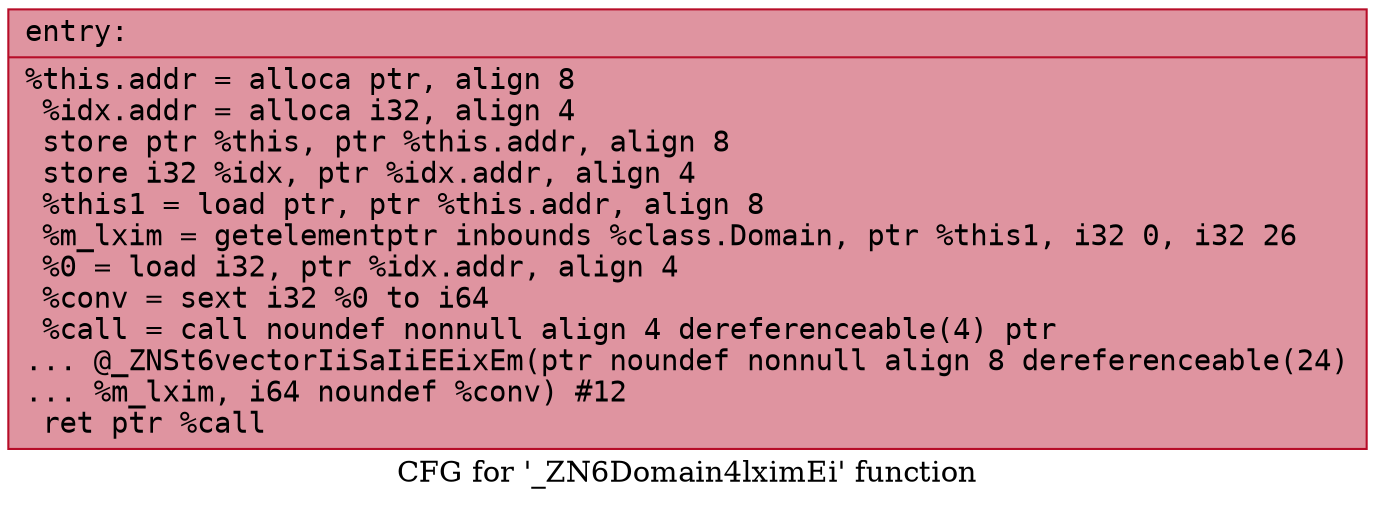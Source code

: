 digraph "CFG for '_ZN6Domain4lximEi' function" {
	label="CFG for '_ZN6Domain4lximEi' function";

	Node0x555f5b0d55e0 [shape=record,color="#b70d28ff", style=filled, fillcolor="#b70d2870" fontname="Courier",label="{entry:\l|  %this.addr = alloca ptr, align 8\l  %idx.addr = alloca i32, align 4\l  store ptr %this, ptr %this.addr, align 8\l  store i32 %idx, ptr %idx.addr, align 4\l  %this1 = load ptr, ptr %this.addr, align 8\l  %m_lxim = getelementptr inbounds %class.Domain, ptr %this1, i32 0, i32 26\l  %0 = load i32, ptr %idx.addr, align 4\l  %conv = sext i32 %0 to i64\l  %call = call noundef nonnull align 4 dereferenceable(4) ptr\l... @_ZNSt6vectorIiSaIiEEixEm(ptr noundef nonnull align 8 dereferenceable(24)\l... %m_lxim, i64 noundef %conv) #12\l  ret ptr %call\l}"];
}
